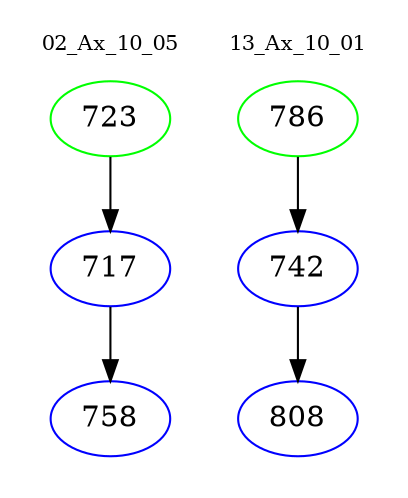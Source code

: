 digraph{
subgraph cluster_0 {
color = white
label = "02_Ax_10_05";
fontsize=10;
T0_723 [label="723", color="green"]
T0_723 -> T0_717 [color="black"]
T0_717 [label="717", color="blue"]
T0_717 -> T0_758 [color="black"]
T0_758 [label="758", color="blue"]
}
subgraph cluster_1 {
color = white
label = "13_Ax_10_01";
fontsize=10;
T1_786 [label="786", color="green"]
T1_786 -> T1_742 [color="black"]
T1_742 [label="742", color="blue"]
T1_742 -> T1_808 [color="black"]
T1_808 [label="808", color="blue"]
}
}
